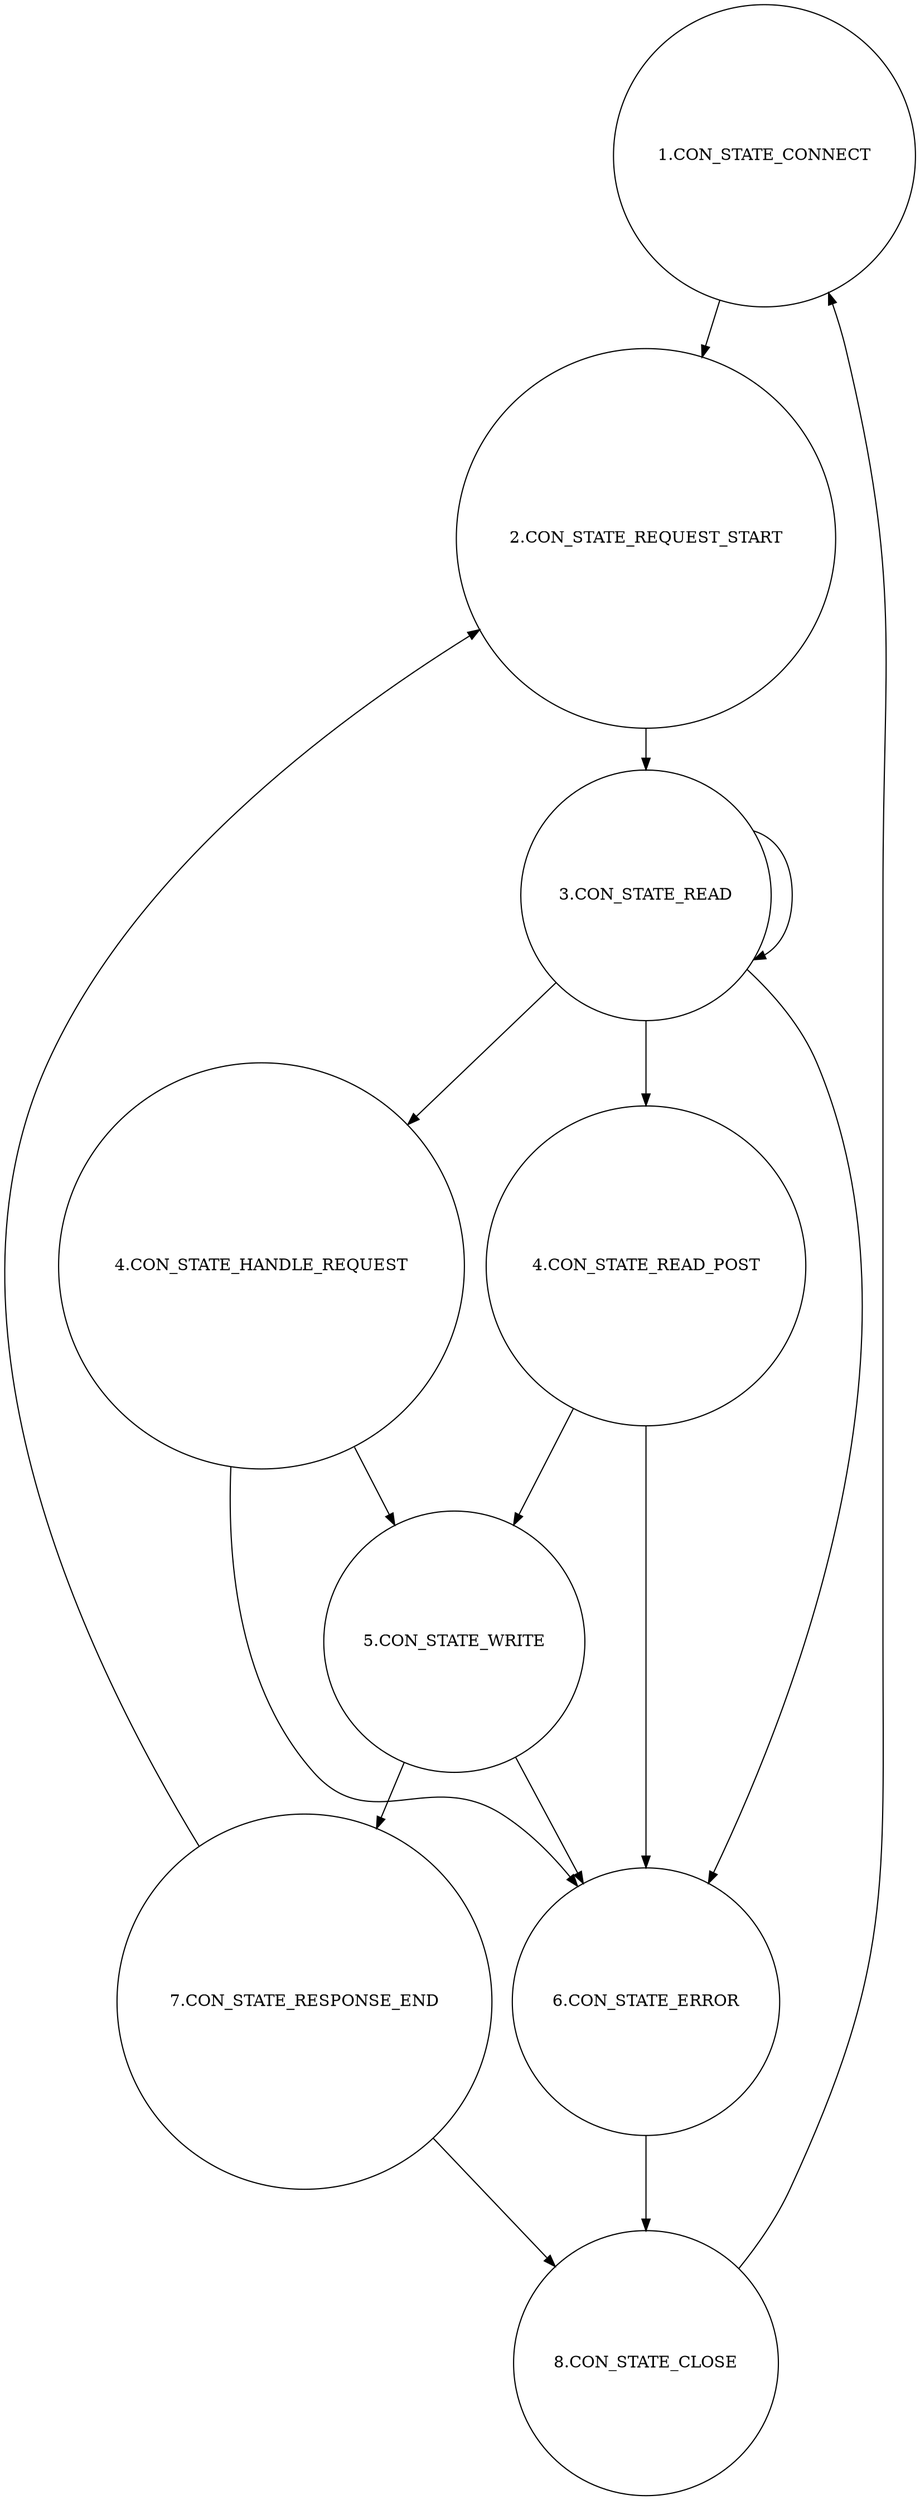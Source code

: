 digraph g {

	c0 [shape="circle" label="1.CON_STATE_CONNECT"];
	c1 [shape="circle" label="2.CON_STATE_REQUEST_START"];
	c2 [shape="circle" label="3.CON_STATE_READ"];	
	c3 [shape="circle" label="4.CON_STATE_HANDLE_REQUEST"];
	c4 [shape="circle" label="4.CON_STATE_READ_POST"];
	c5 [shape="circle" label="5.CON_STATE_WRITE"];
	c6 [shape="circle" label="6.CON_STATE_ERROR"];
	c7 [shape="circle" label="7.CON_STATE_RESPONSE_END"];
	c8 [shape="circle" label="8.CON_STATE_CLOSE"];


	c0 -> c1

	c1 -> c2
	c2 -> c2
	
	c2 -> c3
	c2 -> c4
	c2 -> c6

	c3 -> c5
	c4 -> c5
	c3 -> c6
	c4 -> c6

	c5 -> c6
	c5 -> c7

	c6 -> c8
	c7 -> c8
	c7 -> c1

	c8 -> c0
	
}

//dot -Tsvg Lighttpd_original.dot > Lighttpd_original.png